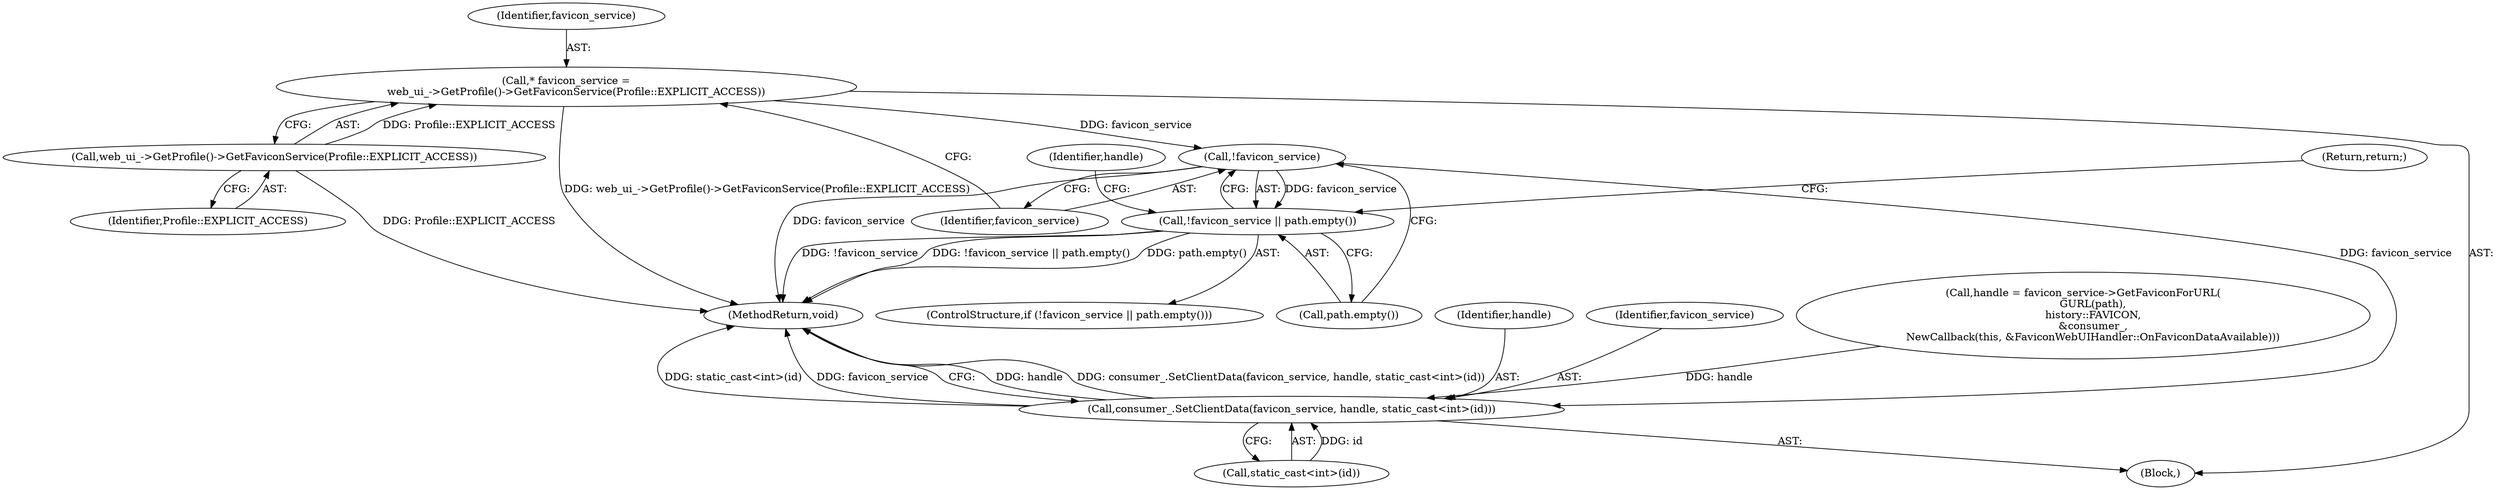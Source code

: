 digraph "0_Chrome_abbd2f4b36da8c89e6f3002eb84f60064a6ff067_1@pointer" {
"1000132" [label="(Call,* favicon_service =\n      web_ui_->GetProfile()->GetFaviconService(Profile::EXPLICIT_ACCESS))"];
"1000134" [label="(Call,web_ui_->GetProfile()->GetFaviconService(Profile::EXPLICIT_ACCESS))"];
"1000138" [label="(Call,!favicon_service)"];
"1000137" [label="(Call,!favicon_service || path.empty())"];
"1000155" [label="(Call,consumer_.SetClientData(favicon_service, handle, static_cast<int>(id)))"];
"1000133" [label="(Identifier,favicon_service)"];
"1000135" [label="(Identifier,Profile::EXPLICIT_ACCESS)"];
"1000139" [label="(Identifier,favicon_service)"];
"1000157" [label="(Identifier,handle)"];
"1000134" [label="(Call,web_ui_->GetProfile()->GetFaviconService(Profile::EXPLICIT_ACCESS))"];
"1000161" [label="(MethodReturn,void)"];
"1000137" [label="(Call,!favicon_service || path.empty())"];
"1000155" [label="(Call,consumer_.SetClientData(favicon_service, handle, static_cast<int>(id)))"];
"1000136" [label="(ControlStructure,if (!favicon_service || path.empty()))"];
"1000141" [label="(Return,return;)"];
"1000156" [label="(Identifier,favicon_service)"];
"1000132" [label="(Call,* favicon_service =\n      web_ui_->GetProfile()->GetFaviconService(Profile::EXPLICIT_ACCESS))"];
"1000138" [label="(Call,!favicon_service)"];
"1000143" [label="(Call,handle = favicon_service->GetFaviconForURL(\n      GURL(path),\n      history::FAVICON,\n      &consumer_,\n      NewCallback(this, &FaviconWebUIHandler::OnFaviconDataAvailable)))"];
"1000144" [label="(Identifier,handle)"];
"1000140" [label="(Call,path.empty())"];
"1000158" [label="(Call,static_cast<int>(id))"];
"1000102" [label="(Block,)"];
"1000132" -> "1000102"  [label="AST: "];
"1000132" -> "1000134"  [label="CFG: "];
"1000133" -> "1000132"  [label="AST: "];
"1000134" -> "1000132"  [label="AST: "];
"1000139" -> "1000132"  [label="CFG: "];
"1000132" -> "1000161"  [label="DDG: web_ui_->GetProfile()->GetFaviconService(Profile::EXPLICIT_ACCESS)"];
"1000134" -> "1000132"  [label="DDG: Profile::EXPLICIT_ACCESS"];
"1000132" -> "1000138"  [label="DDG: favicon_service"];
"1000134" -> "1000135"  [label="CFG: "];
"1000135" -> "1000134"  [label="AST: "];
"1000134" -> "1000161"  [label="DDG: Profile::EXPLICIT_ACCESS"];
"1000138" -> "1000137"  [label="AST: "];
"1000138" -> "1000139"  [label="CFG: "];
"1000139" -> "1000138"  [label="AST: "];
"1000140" -> "1000138"  [label="CFG: "];
"1000137" -> "1000138"  [label="CFG: "];
"1000138" -> "1000161"  [label="DDG: favicon_service"];
"1000138" -> "1000137"  [label="DDG: favicon_service"];
"1000138" -> "1000155"  [label="DDG: favicon_service"];
"1000137" -> "1000136"  [label="AST: "];
"1000137" -> "1000140"  [label="CFG: "];
"1000140" -> "1000137"  [label="AST: "];
"1000141" -> "1000137"  [label="CFG: "];
"1000144" -> "1000137"  [label="CFG: "];
"1000137" -> "1000161"  [label="DDG: path.empty()"];
"1000137" -> "1000161"  [label="DDG: !favicon_service"];
"1000137" -> "1000161"  [label="DDG: !favicon_service || path.empty()"];
"1000155" -> "1000102"  [label="AST: "];
"1000155" -> "1000158"  [label="CFG: "];
"1000156" -> "1000155"  [label="AST: "];
"1000157" -> "1000155"  [label="AST: "];
"1000158" -> "1000155"  [label="AST: "];
"1000161" -> "1000155"  [label="CFG: "];
"1000155" -> "1000161"  [label="DDG: handle"];
"1000155" -> "1000161"  [label="DDG: consumer_.SetClientData(favicon_service, handle, static_cast<int>(id))"];
"1000155" -> "1000161"  [label="DDG: static_cast<int>(id)"];
"1000155" -> "1000161"  [label="DDG: favicon_service"];
"1000143" -> "1000155"  [label="DDG: handle"];
"1000158" -> "1000155"  [label="DDG: id"];
}
